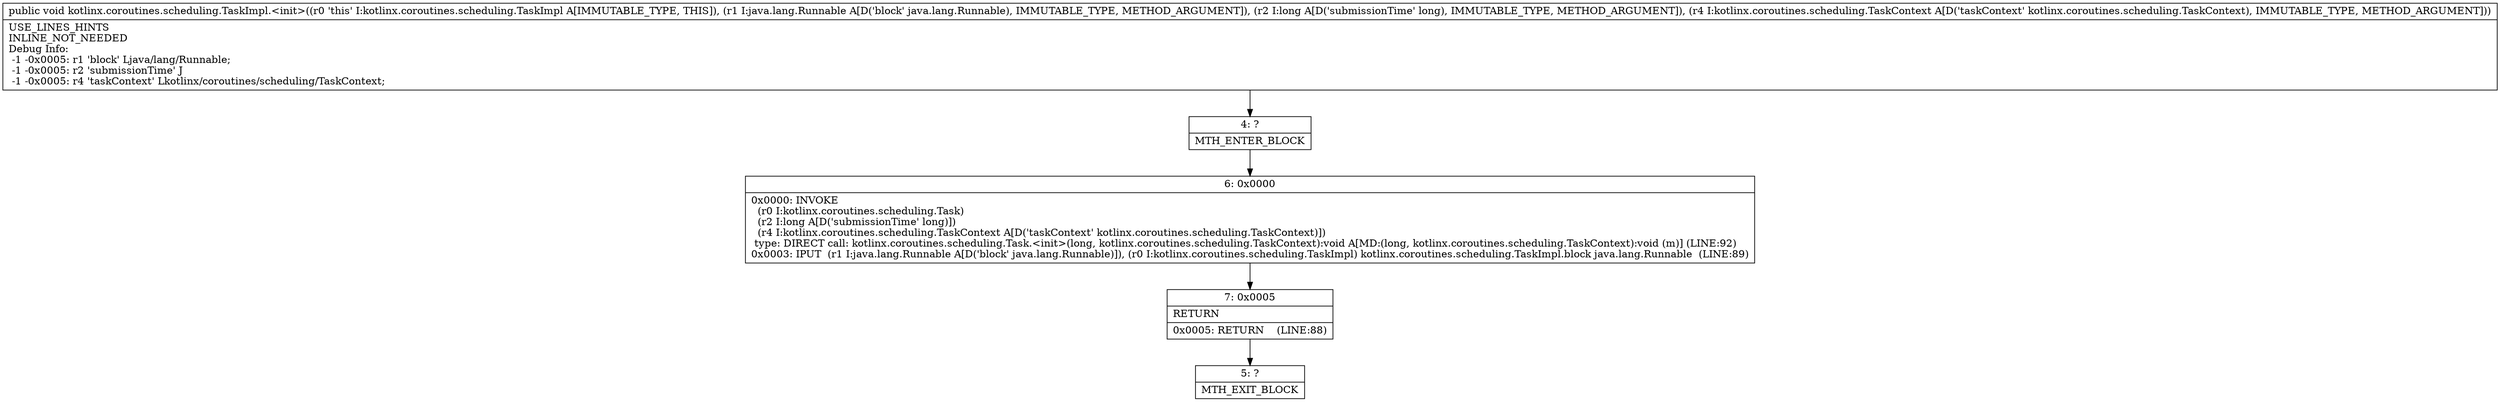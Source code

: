 digraph "CFG forkotlinx.coroutines.scheduling.TaskImpl.\<init\>(Ljava\/lang\/Runnable;JLkotlinx\/coroutines\/scheduling\/TaskContext;)V" {
Node_4 [shape=record,label="{4\:\ ?|MTH_ENTER_BLOCK\l}"];
Node_6 [shape=record,label="{6\:\ 0x0000|0x0000: INVOKE  \l  (r0 I:kotlinx.coroutines.scheduling.Task)\l  (r2 I:long A[D('submissionTime' long)])\l  (r4 I:kotlinx.coroutines.scheduling.TaskContext A[D('taskContext' kotlinx.coroutines.scheduling.TaskContext)])\l type: DIRECT call: kotlinx.coroutines.scheduling.Task.\<init\>(long, kotlinx.coroutines.scheduling.TaskContext):void A[MD:(long, kotlinx.coroutines.scheduling.TaskContext):void (m)] (LINE:92)\l0x0003: IPUT  (r1 I:java.lang.Runnable A[D('block' java.lang.Runnable)]), (r0 I:kotlinx.coroutines.scheduling.TaskImpl) kotlinx.coroutines.scheduling.TaskImpl.block java.lang.Runnable  (LINE:89)\l}"];
Node_7 [shape=record,label="{7\:\ 0x0005|RETURN\l|0x0005: RETURN    (LINE:88)\l}"];
Node_5 [shape=record,label="{5\:\ ?|MTH_EXIT_BLOCK\l}"];
MethodNode[shape=record,label="{public void kotlinx.coroutines.scheduling.TaskImpl.\<init\>((r0 'this' I:kotlinx.coroutines.scheduling.TaskImpl A[IMMUTABLE_TYPE, THIS]), (r1 I:java.lang.Runnable A[D('block' java.lang.Runnable), IMMUTABLE_TYPE, METHOD_ARGUMENT]), (r2 I:long A[D('submissionTime' long), IMMUTABLE_TYPE, METHOD_ARGUMENT]), (r4 I:kotlinx.coroutines.scheduling.TaskContext A[D('taskContext' kotlinx.coroutines.scheduling.TaskContext), IMMUTABLE_TYPE, METHOD_ARGUMENT]))  | USE_LINES_HINTS\lINLINE_NOT_NEEDED\lDebug Info:\l  \-1 \-0x0005: r1 'block' Ljava\/lang\/Runnable;\l  \-1 \-0x0005: r2 'submissionTime' J\l  \-1 \-0x0005: r4 'taskContext' Lkotlinx\/coroutines\/scheduling\/TaskContext;\l}"];
MethodNode -> Node_4;Node_4 -> Node_6;
Node_6 -> Node_7;
Node_7 -> Node_5;
}

